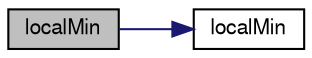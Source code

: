 digraph "localMin"
{
  bgcolor="transparent";
  edge [fontname="FreeSans",fontsize="10",labelfontname="FreeSans",labelfontsize="10"];
  node [fontname="FreeSans",fontsize="10",shape=record];
  rankdir="LR";
  Node3 [label="localMin",height=0.2,width=0.4,color="black", fillcolor="grey75", style="filled", fontcolor="black"];
  Node3 -> Node4 [color="midnightblue",fontsize="10",style="solid",fontname="FreeSans"];
  Node4 [label="localMin",height=0.2,width=0.4,color="black",URL="$a23210.html#a6fad6cd3a6737cb848a479a8a11d6d9a",tooltip="Construct from mesh. "];
}
